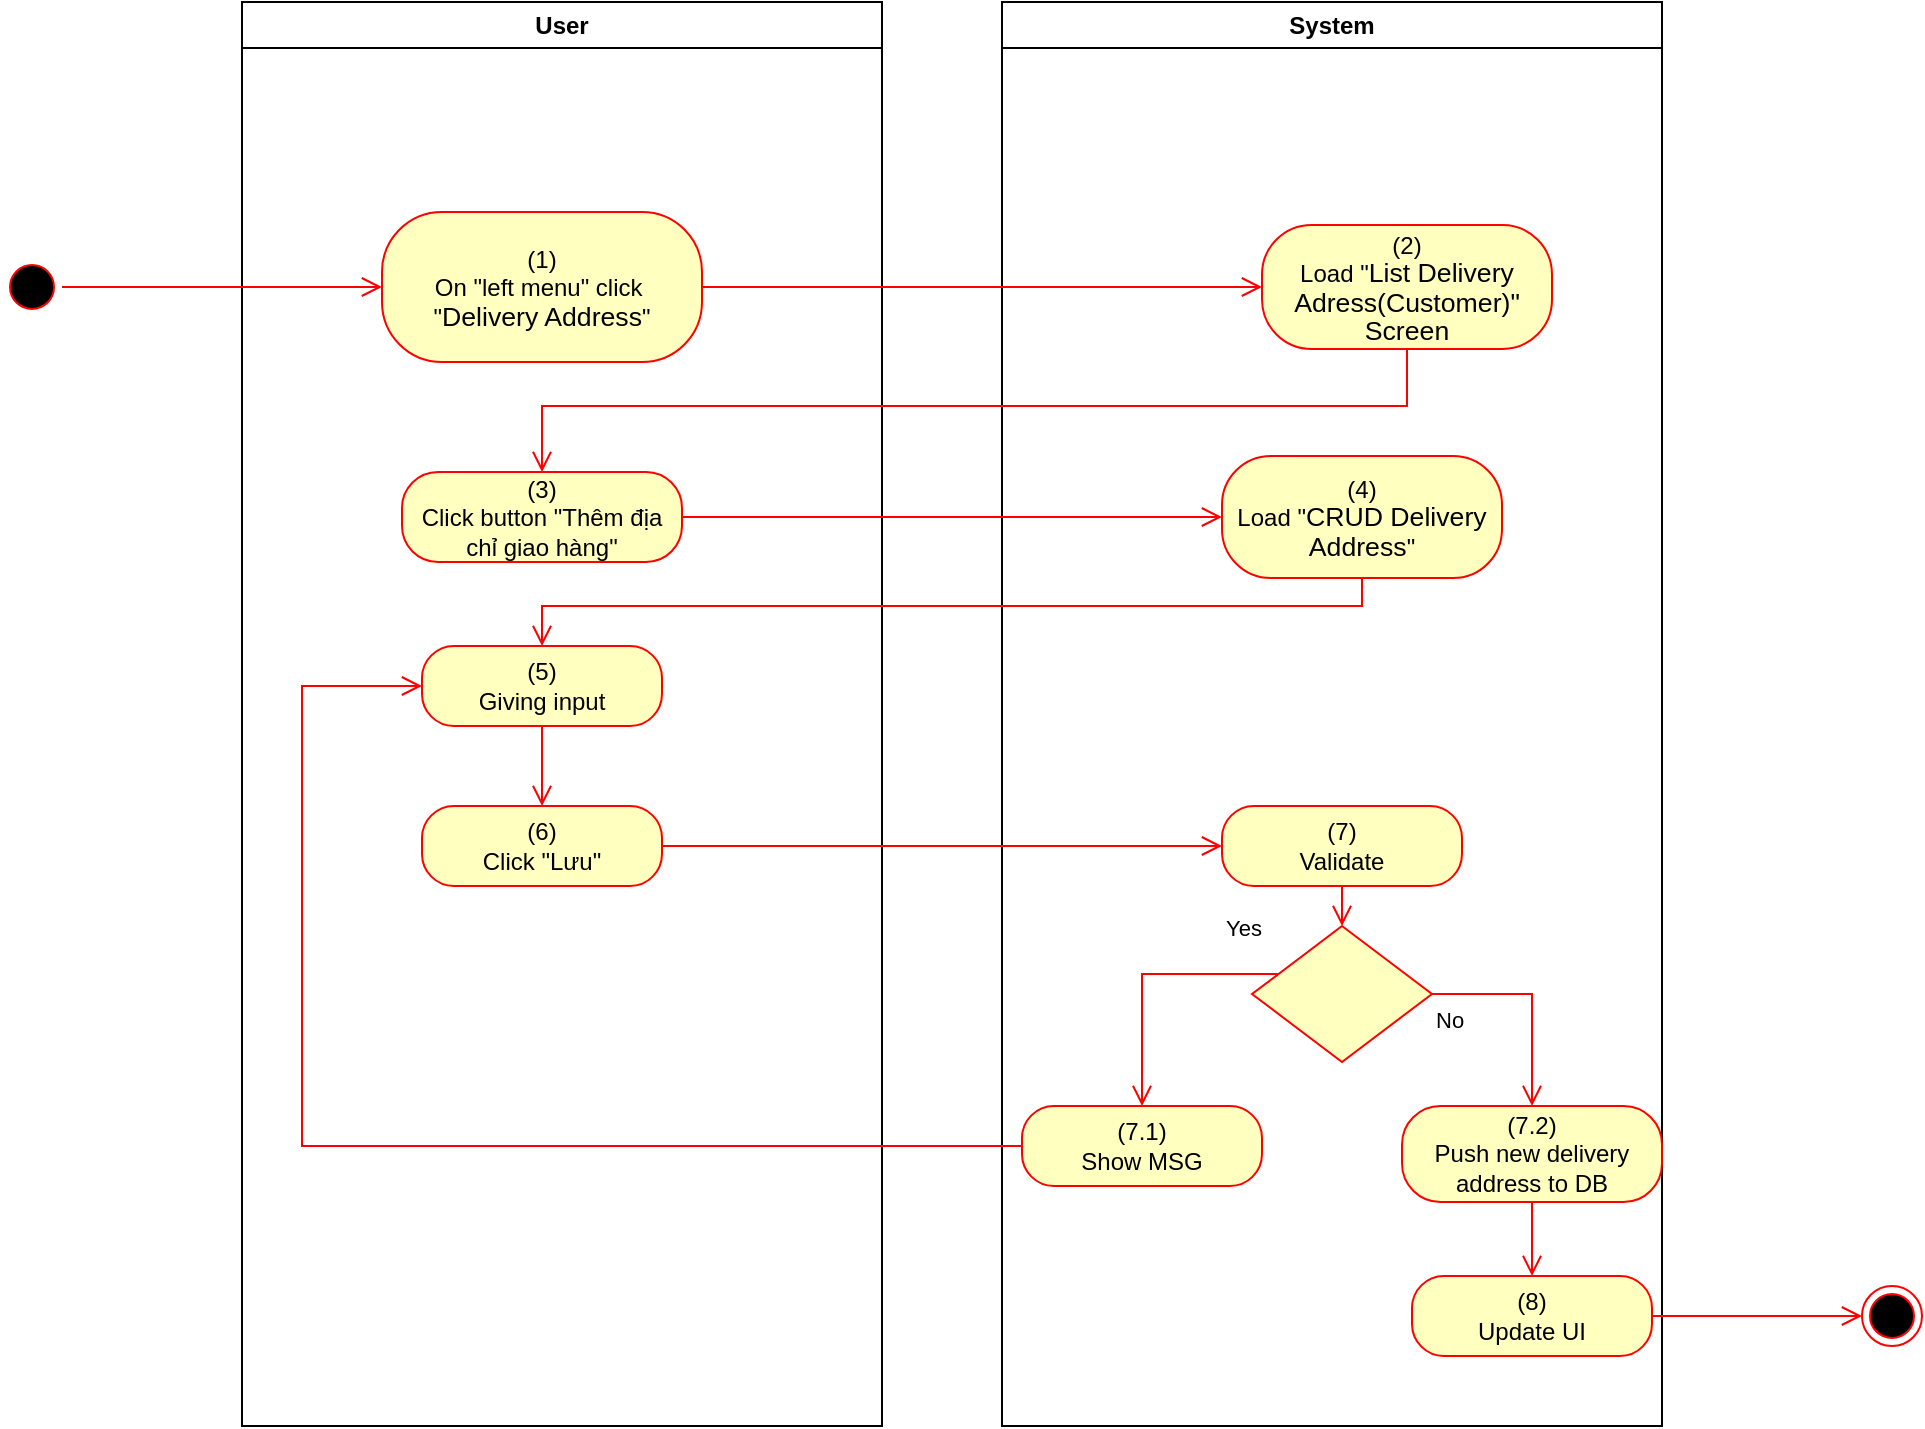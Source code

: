 <mxfile version="15.4.0" type="device"><diagram id="7TLGQjTm41AQ2KwuEtXH" name="Page-1"><mxGraphModel dx="1086" dy="806" grid="1" gridSize="10" guides="1" tooltips="1" connect="1" arrows="1" fold="1" page="1" pageScale="1" pageWidth="850" pageHeight="1100" math="0" shadow="0"><root><mxCell id="0"/><mxCell id="1" parent="0"/><mxCell id="gglPbu62vQ5KWwvOqFGF-1" value="User" style="swimlane;whiteSpace=wrap" vertex="1" parent="1"><mxGeometry x="140" y="128" width="320" height="712" as="geometry"><mxRectangle x="120" y="128" width="60" height="23" as="alternateBounds"/></mxGeometry></mxCell><mxCell id="gglPbu62vQ5KWwvOqFGF-2" value="(1)&lt;br style=&quot;padding: 0px ; margin: 0px&quot;&gt;On &quot;left menu&quot; click&amp;nbsp;&lt;br style=&quot;padding: 0px ; margin: 0px&quot;&gt;&quot;&lt;span lang=&quot;EN-GB&quot; style=&quot;font-size: 10pt ; line-height: 14.267px ; font-family: &amp;#34;arial&amp;#34; , sans-serif&quot;&gt;Delivery Address&lt;/span&gt;&quot;" style="rounded=1;whiteSpace=wrap;html=1;arcSize=40;fontColor=#000000;fillColor=#ffffc0;strokeColor=#ff0000;" vertex="1" parent="gglPbu62vQ5KWwvOqFGF-1"><mxGeometry x="70" y="105" width="160" height="75" as="geometry"/></mxCell><mxCell id="gglPbu62vQ5KWwvOqFGF-3" value="(3)&lt;br&gt;Click button &quot;Thêm địa chỉ giao hàng&quot;" style="rounded=1;whiteSpace=wrap;html=1;arcSize=40;fontColor=#000000;fillColor=#ffffc0;strokeColor=#ff0000;" vertex="1" parent="gglPbu62vQ5KWwvOqFGF-1"><mxGeometry x="80" y="235" width="140" height="45" as="geometry"/></mxCell><mxCell id="gglPbu62vQ5KWwvOqFGF-4" value="(6)&lt;br&gt;Click &quot;Lưu&quot;" style="rounded=1;whiteSpace=wrap;html=1;arcSize=40;fontColor=#000000;fillColor=#ffffc0;strokeColor=#ff0000;" vertex="1" parent="gglPbu62vQ5KWwvOqFGF-1"><mxGeometry x="90" y="402" width="120" height="40" as="geometry"/></mxCell><mxCell id="gglPbu62vQ5KWwvOqFGF-5" value="(5)&lt;br&gt;Giving input" style="rounded=1;whiteSpace=wrap;html=1;arcSize=40;fontColor=#000000;fillColor=#ffffc0;strokeColor=#ff0000;" vertex="1" parent="gglPbu62vQ5KWwvOqFGF-1"><mxGeometry x="90" y="322" width="120" height="40" as="geometry"/></mxCell><mxCell id="gglPbu62vQ5KWwvOqFGF-6" value="" style="edgeStyle=orthogonalEdgeStyle;html=1;verticalAlign=bottom;endArrow=open;endSize=8;strokeColor=#ff0000;rounded=0;entryX=0.5;entryY=0;entryDx=0;entryDy=0;" edge="1" parent="gglPbu62vQ5KWwvOqFGF-1" source="gglPbu62vQ5KWwvOqFGF-5" target="gglPbu62vQ5KWwvOqFGF-4"><mxGeometry relative="1" as="geometry"><mxPoint x="330" y="402" as="targetPoint"/></mxGeometry></mxCell><mxCell id="gglPbu62vQ5KWwvOqFGF-7" value="System" style="swimlane;whiteSpace=wrap;startSize=23;" vertex="1" parent="1"><mxGeometry x="520" y="128" width="330" height="712" as="geometry"/></mxCell><mxCell id="gglPbu62vQ5KWwvOqFGF-8" value="(2)&lt;br&gt;Load &quot;&lt;span lang=&quot;EN-GB&quot; style=&quot;font-size: 10pt ; line-height: 14.267px ; font-family: &amp;#34;arial&amp;#34; , sans-serif&quot;&gt;&lt;span lang=&quot;EN-GB&quot; style=&quot;font-size: 10pt ; line-height: 14.267px&quot;&gt;List Delivery Adress(Customer)&quot;&lt;/span&gt;&lt;br&gt;Screen&lt;/span&gt;" style="rounded=1;whiteSpace=wrap;html=1;arcSize=40;fontColor=#000000;fillColor=#ffffc0;strokeColor=#ff0000;" vertex="1" parent="gglPbu62vQ5KWwvOqFGF-7"><mxGeometry x="130" y="111.5" width="145" height="62" as="geometry"/></mxCell><mxCell id="gglPbu62vQ5KWwvOqFGF-9" value="(7)&lt;br&gt;Validate" style="rounded=1;whiteSpace=wrap;html=1;arcSize=40;fontColor=#000000;fillColor=#ffffc0;strokeColor=#ff0000;" vertex="1" parent="gglPbu62vQ5KWwvOqFGF-7"><mxGeometry x="110" y="402" width="120" height="40" as="geometry"/></mxCell><mxCell id="gglPbu62vQ5KWwvOqFGF-10" value="" style="edgeStyle=orthogonalEdgeStyle;html=1;verticalAlign=bottom;endArrow=open;endSize=8;strokeColor=#ff0000;rounded=0;entryX=0.5;entryY=0;entryDx=0;entryDy=0;" edge="1" parent="gglPbu62vQ5KWwvOqFGF-7" source="gglPbu62vQ5KWwvOqFGF-9" target="gglPbu62vQ5KWwvOqFGF-11"><mxGeometry relative="1" as="geometry"><mxPoint x="165" y="442" as="targetPoint"/></mxGeometry></mxCell><mxCell id="gglPbu62vQ5KWwvOqFGF-11" value="" style="rhombus;whiteSpace=wrap;html=1;fillColor=#ffffc0;strokeColor=#ff0000;" vertex="1" parent="gglPbu62vQ5KWwvOqFGF-7"><mxGeometry x="125" y="462" width="90" height="68" as="geometry"/></mxCell><mxCell id="gglPbu62vQ5KWwvOqFGF-12" value="No" style="edgeStyle=orthogonalEdgeStyle;html=1;align=left;verticalAlign=top;endArrow=open;endSize=8;strokeColor=#ff0000;rounded=0;exitX=1;exitY=0.5;exitDx=0;exitDy=0;" edge="1" parent="gglPbu62vQ5KWwvOqFGF-7" source="gglPbu62vQ5KWwvOqFGF-11" target="gglPbu62vQ5KWwvOqFGF-13"><mxGeometry x="-1" relative="1" as="geometry"><mxPoint x="170" y="552" as="targetPoint"/></mxGeometry></mxCell><mxCell id="gglPbu62vQ5KWwvOqFGF-13" value="(7.2)&lt;br&gt;Push new delivery address to DB" style="rounded=1;whiteSpace=wrap;html=1;arcSize=40;fontColor=#000000;fillColor=#ffffc0;strokeColor=#ff0000;" vertex="1" parent="gglPbu62vQ5KWwvOqFGF-7"><mxGeometry x="200" y="552" width="130" height="48" as="geometry"/></mxCell><mxCell id="gglPbu62vQ5KWwvOqFGF-14" value="(8)&lt;br&gt;Update UI" style="rounded=1;whiteSpace=wrap;html=1;arcSize=40;fontColor=#000000;fillColor=#ffffc0;strokeColor=#ff0000;" vertex="1" parent="gglPbu62vQ5KWwvOqFGF-7"><mxGeometry x="205" y="637" width="120" height="40" as="geometry"/></mxCell><mxCell id="gglPbu62vQ5KWwvOqFGF-15" value="" style="edgeStyle=orthogonalEdgeStyle;html=1;verticalAlign=bottom;endArrow=open;endSize=8;strokeColor=#ff0000;rounded=0;exitX=0.5;exitY=1;exitDx=0;exitDy=0;entryX=0.5;entryY=0;entryDx=0;entryDy=0;" edge="1" parent="gglPbu62vQ5KWwvOqFGF-7" source="gglPbu62vQ5KWwvOqFGF-13" target="gglPbu62vQ5KWwvOqFGF-14"><mxGeometry relative="1" as="geometry"><mxPoint x="170" y="642" as="targetPoint"/></mxGeometry></mxCell><mxCell id="gglPbu62vQ5KWwvOqFGF-16" value="(7.1)&lt;br&gt;Show MSG" style="rounded=1;whiteSpace=wrap;html=1;arcSize=40;fontColor=#000000;fillColor=#ffffc0;strokeColor=#ff0000;" vertex="1" parent="gglPbu62vQ5KWwvOqFGF-7"><mxGeometry x="10" y="552" width="120" height="40" as="geometry"/></mxCell><mxCell id="gglPbu62vQ5KWwvOqFGF-17" value="Yes" style="edgeStyle=orthogonalEdgeStyle;html=1;align=left;verticalAlign=bottom;endArrow=open;endSize=8;strokeColor=#ff0000;rounded=0;entryX=0.5;entryY=0;entryDx=0;entryDy=0;" edge="1" parent="gglPbu62vQ5KWwvOqFGF-7" source="gglPbu62vQ5KWwvOqFGF-11" target="gglPbu62vQ5KWwvOqFGF-16"><mxGeometry x="-0.579" y="-14" relative="1" as="geometry"><mxPoint x="70" y="552" as="targetPoint"/><Array as="points"><mxPoint x="70" y="486"/></Array><mxPoint as="offset"/></mxGeometry></mxCell><mxCell id="gglPbu62vQ5KWwvOqFGF-18" value="(4)&lt;br&gt;Load &quot;&lt;span lang=&quot;EN-GB&quot; style=&quot;font-size: 10.0pt ; line-height: 107% ; font-family: &amp;#34;arial&amp;#34; , sans-serif&quot;&gt;CRUD Delivery Address&lt;/span&gt;&quot;" style="rounded=1;whiteSpace=wrap;html=1;arcSize=40;fontColor=#000000;fillColor=#ffffc0;strokeColor=#ff0000;" vertex="1" parent="gglPbu62vQ5KWwvOqFGF-7"><mxGeometry x="110" y="227" width="140" height="61" as="geometry"/></mxCell><mxCell id="gglPbu62vQ5KWwvOqFGF-19" value="" style="ellipse;html=1;shape=startState;fillColor=#000000;strokeColor=#ff0000;" vertex="1" parent="1"><mxGeometry x="20" y="255.5" width="30" height="30" as="geometry"/></mxCell><mxCell id="gglPbu62vQ5KWwvOqFGF-20" value="" style="edgeStyle=orthogonalEdgeStyle;html=1;verticalAlign=bottom;endArrow=open;endSize=8;strokeColor=#ff0000;rounded=0;entryX=0;entryY=0.5;entryDx=0;entryDy=0;" edge="1" parent="1" source="gglPbu62vQ5KWwvOqFGF-19" target="gglPbu62vQ5KWwvOqFGF-2"><mxGeometry relative="1" as="geometry"><mxPoint x="200" y="253" as="targetPoint"/></mxGeometry></mxCell><mxCell id="gglPbu62vQ5KWwvOqFGF-21" value="" style="edgeStyle=orthogonalEdgeStyle;html=1;verticalAlign=bottom;endArrow=open;endSize=8;strokeColor=#ff0000;rounded=0;entryX=0;entryY=0.5;entryDx=0;entryDy=0;" edge="1" parent="1" source="gglPbu62vQ5KWwvOqFGF-2" target="gglPbu62vQ5KWwvOqFGF-8"><mxGeometry relative="1" as="geometry"><mxPoint x="600" y="271" as="targetPoint"/></mxGeometry></mxCell><mxCell id="gglPbu62vQ5KWwvOqFGF-22" value="" style="edgeStyle=orthogonalEdgeStyle;html=1;verticalAlign=bottom;endArrow=open;endSize=8;strokeColor=#ff0000;rounded=0;entryX=0.5;entryY=0;entryDx=0;entryDy=0;" edge="1" parent="1" source="gglPbu62vQ5KWwvOqFGF-8" target="gglPbu62vQ5KWwvOqFGF-3"><mxGeometry relative="1" as="geometry"><mxPoint x="685" y="350" as="targetPoint"/><Array as="points"><mxPoint x="723" y="330"/><mxPoint x="290" y="330"/></Array></mxGeometry></mxCell><mxCell id="gglPbu62vQ5KWwvOqFGF-23" value="" style="edgeStyle=orthogonalEdgeStyle;html=1;verticalAlign=bottom;endArrow=open;endSize=8;strokeColor=#ff0000;rounded=0;entryX=0;entryY=0.5;entryDx=0;entryDy=0;" edge="1" parent="1" source="gglPbu62vQ5KWwvOqFGF-4" target="gglPbu62vQ5KWwvOqFGF-9"><mxGeometry relative="1" as="geometry"><mxPoint x="280" y="570" as="targetPoint"/></mxGeometry></mxCell><mxCell id="gglPbu62vQ5KWwvOqFGF-24" value="" style="ellipse;html=1;shape=endState;fillColor=#000000;strokeColor=#ff0000;" vertex="1" parent="1"><mxGeometry x="950" y="770" width="30" height="30" as="geometry"/></mxCell><mxCell id="gglPbu62vQ5KWwvOqFGF-25" value="" style="edgeStyle=orthogonalEdgeStyle;html=1;verticalAlign=bottom;endArrow=open;endSize=8;strokeColor=#ff0000;rounded=0;exitX=1;exitY=0.5;exitDx=0;exitDy=0;entryX=0;entryY=0.5;entryDx=0;entryDy=0;" edge="1" parent="1" source="gglPbu62vQ5KWwvOqFGF-14" target="gglPbu62vQ5KWwvOqFGF-24"><mxGeometry relative="1" as="geometry"><mxPoint x="820" y="760" as="targetPoint"/><mxPoint x="820" y="700" as="sourcePoint"/></mxGeometry></mxCell><mxCell id="gglPbu62vQ5KWwvOqFGF-26" value="" style="edgeStyle=orthogonalEdgeStyle;html=1;verticalAlign=bottom;endArrow=open;endSize=8;strokeColor=#ff0000;rounded=0;entryX=0;entryY=0.5;entryDx=0;entryDy=0;" edge="1" parent="1" source="gglPbu62vQ5KWwvOqFGF-16" target="gglPbu62vQ5KWwvOqFGF-5"><mxGeometry relative="1" as="geometry"><mxPoint x="590" y="780" as="targetPoint"/><Array as="points"><mxPoint x="170" y="700"/><mxPoint x="170" y="470"/></Array></mxGeometry></mxCell><mxCell id="gglPbu62vQ5KWwvOqFGF-27" value="" style="edgeStyle=orthogonalEdgeStyle;html=1;verticalAlign=bottom;endArrow=open;endSize=8;strokeColor=#ff0000;rounded=0;entryX=0;entryY=0.5;entryDx=0;entryDy=0;" edge="1" parent="1" source="gglPbu62vQ5KWwvOqFGF-3" target="gglPbu62vQ5KWwvOqFGF-18"><mxGeometry relative="1" as="geometry"><mxPoint x="280" y="463" as="targetPoint"/></mxGeometry></mxCell><mxCell id="gglPbu62vQ5KWwvOqFGF-28" value="" style="edgeStyle=orthogonalEdgeStyle;html=1;verticalAlign=bottom;endArrow=open;endSize=8;strokeColor=#ff0000;rounded=0;entryX=0.5;entryY=0;entryDx=0;entryDy=0;" edge="1" parent="1" source="gglPbu62vQ5KWwvOqFGF-18" target="gglPbu62vQ5KWwvOqFGF-5"><mxGeometry relative="1" as="geometry"><mxPoint x="690" y="460" as="targetPoint"/><Array as="points"><mxPoint x="700" y="430"/><mxPoint x="290" y="430"/></Array></mxGeometry></mxCell></root></mxGraphModel></diagram></mxfile>